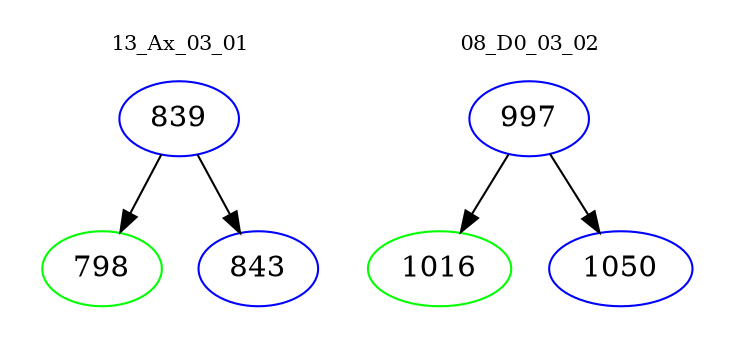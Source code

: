 digraph{
subgraph cluster_0 {
color = white
label = "13_Ax_03_01";
fontsize=10;
T0_839 [label="839", color="blue"]
T0_839 -> T0_798 [color="black"]
T0_798 [label="798", color="green"]
T0_839 -> T0_843 [color="black"]
T0_843 [label="843", color="blue"]
}
subgraph cluster_1 {
color = white
label = "08_D0_03_02";
fontsize=10;
T1_997 [label="997", color="blue"]
T1_997 -> T1_1016 [color="black"]
T1_1016 [label="1016", color="green"]
T1_997 -> T1_1050 [color="black"]
T1_1050 [label="1050", color="blue"]
}
}
